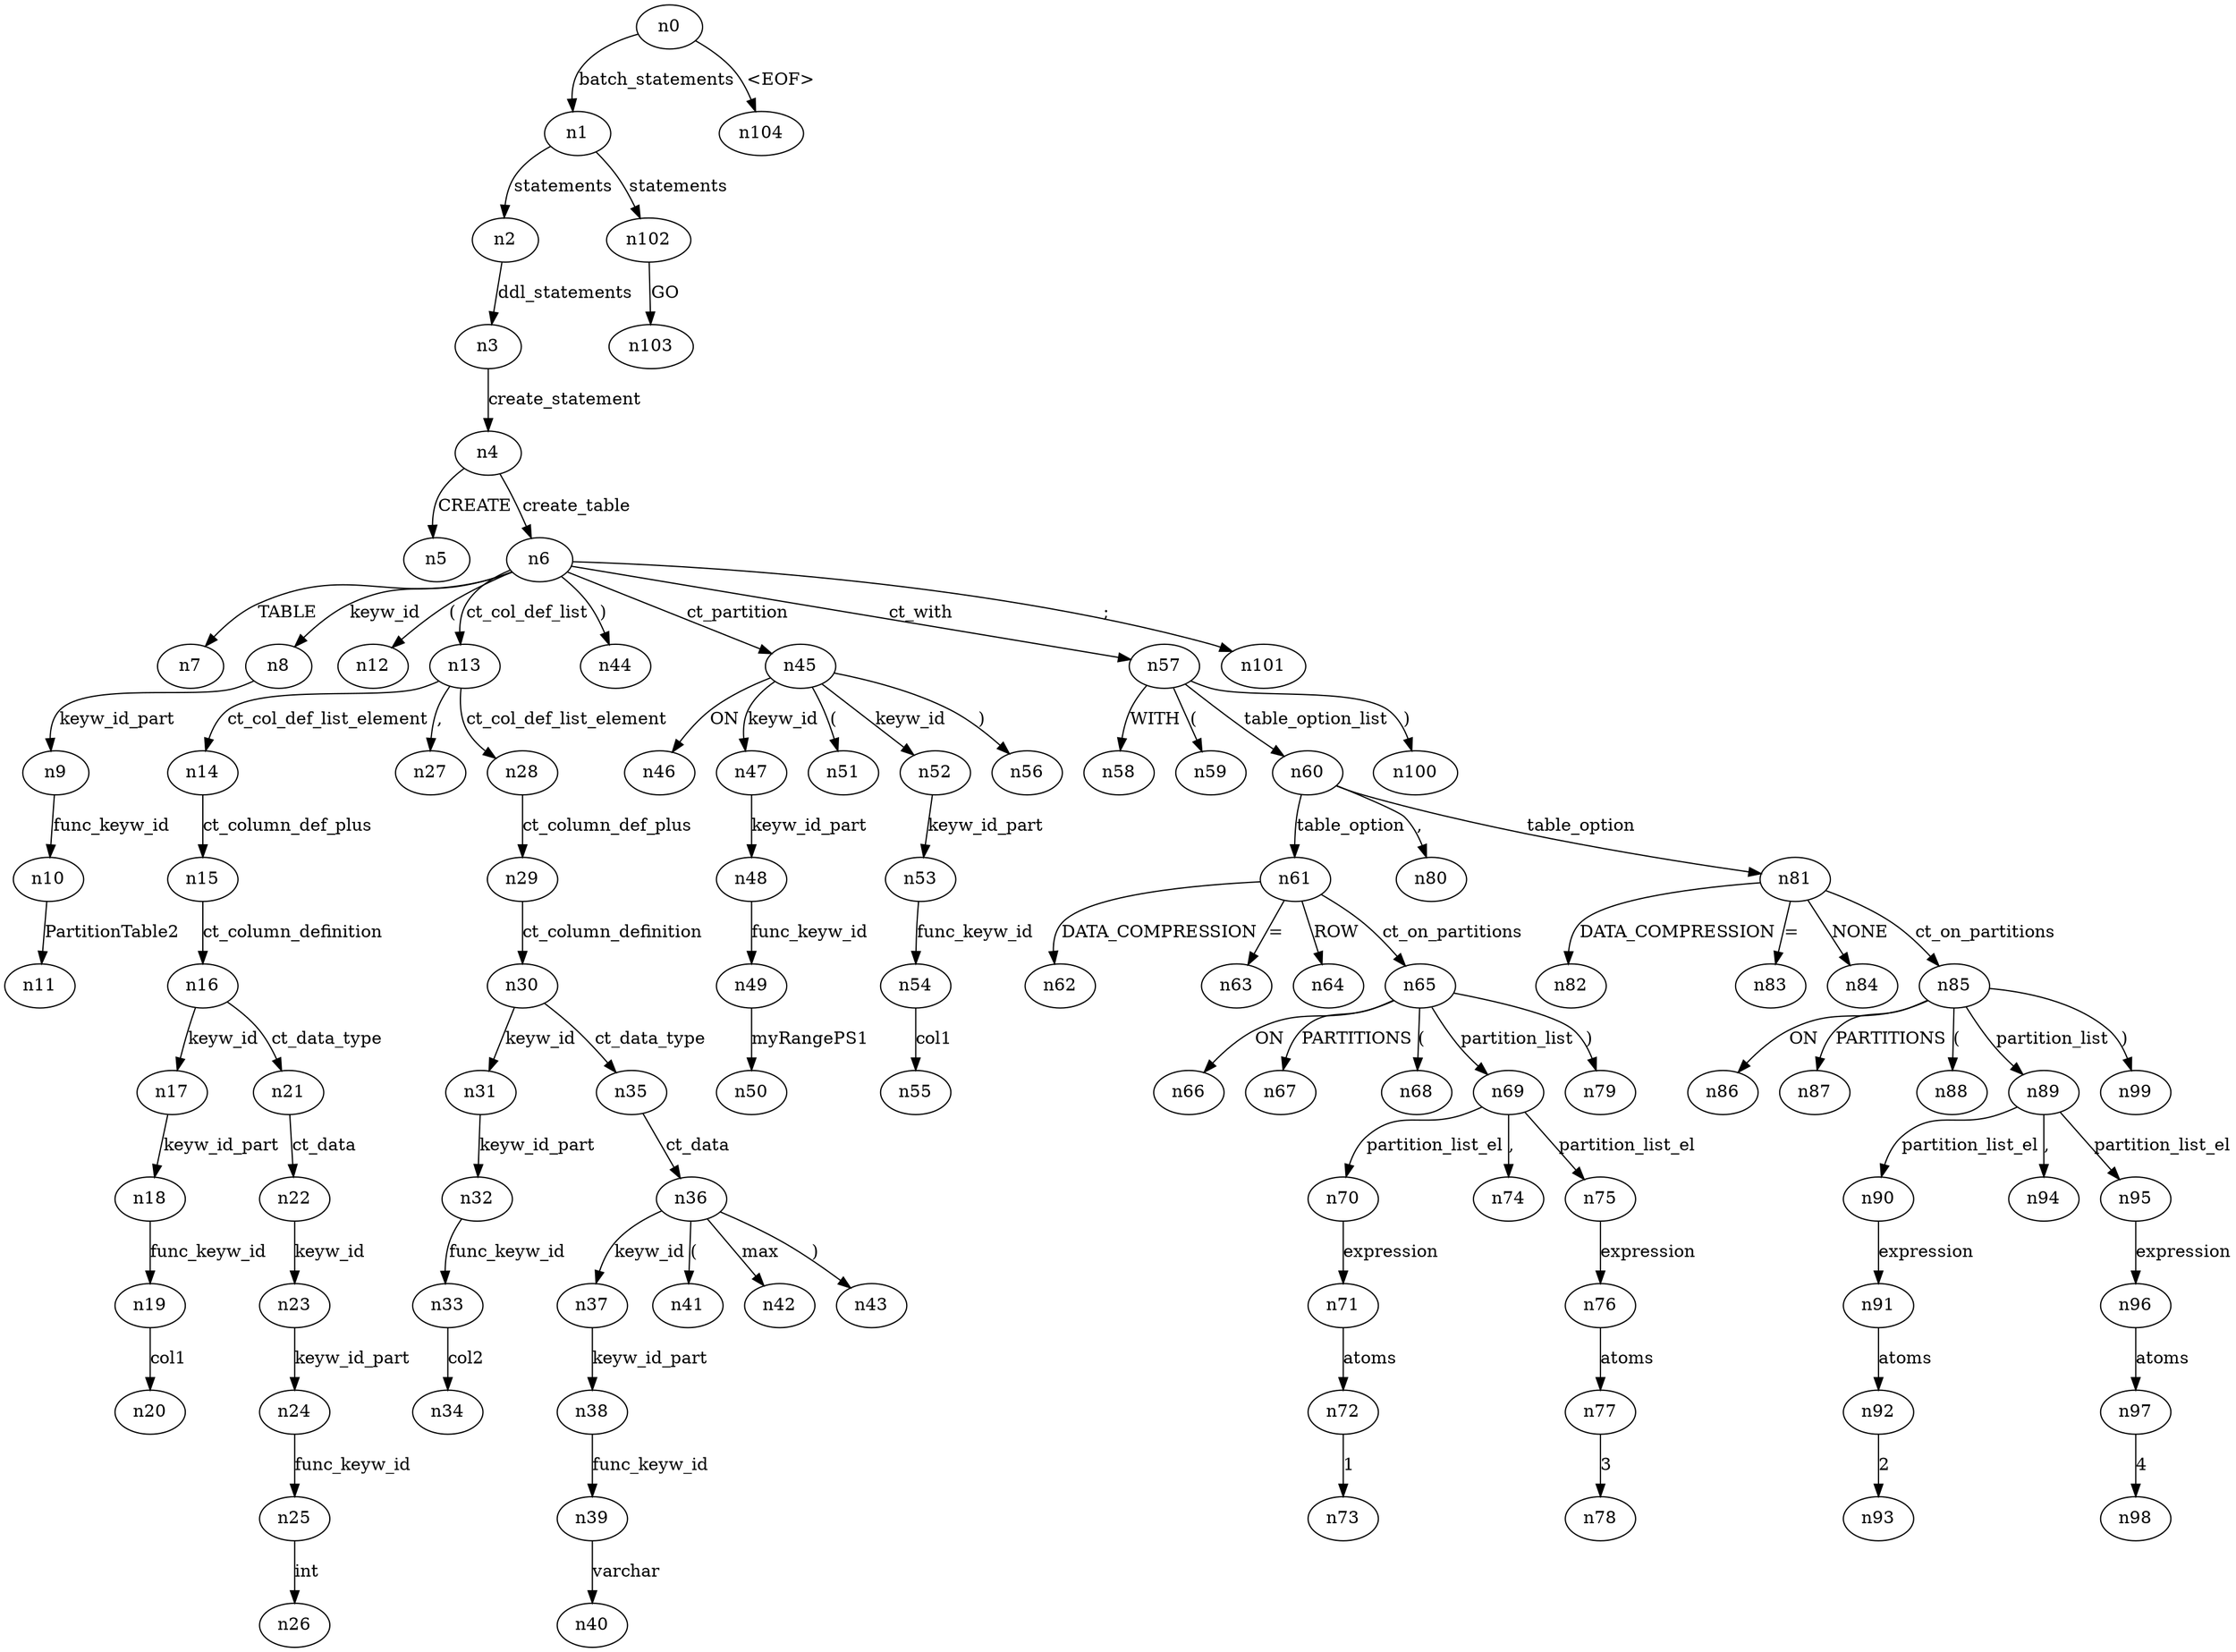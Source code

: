 digraph ParseTree {
  n0 -> n1 [label="batch_statements"];
  n1 -> n2 [label="statements"];
  n2 -> n3 [label="ddl_statements"];
  n3 -> n4 [label="create_statement"];
  n4 -> n5 [label="CREATE"];
  n4 -> n6 [label="create_table"];
  n6 -> n7 [label="TABLE"];
  n6 -> n8 [label="keyw_id"];
  n8 -> n9 [label="keyw_id_part"];
  n9 -> n10 [label="func_keyw_id"];
  n10 -> n11 [label="PartitionTable2"];
  n6 -> n12 [label="("];
  n6 -> n13 [label="ct_col_def_list"];
  n13 -> n14 [label="ct_col_def_list_element"];
  n14 -> n15 [label="ct_column_def_plus"];
  n15 -> n16 [label="ct_column_definition"];
  n16 -> n17 [label="keyw_id"];
  n17 -> n18 [label="keyw_id_part"];
  n18 -> n19 [label="func_keyw_id"];
  n19 -> n20 [label="col1"];
  n16 -> n21 [label="ct_data_type"];
  n21 -> n22 [label="ct_data"];
  n22 -> n23 [label="keyw_id"];
  n23 -> n24 [label="keyw_id_part"];
  n24 -> n25 [label="func_keyw_id"];
  n25 -> n26 [label="int"];
  n13 -> n27 [label=","];
  n13 -> n28 [label="ct_col_def_list_element"];
  n28 -> n29 [label="ct_column_def_plus"];
  n29 -> n30 [label="ct_column_definition"];
  n30 -> n31 [label="keyw_id"];
  n31 -> n32 [label="keyw_id_part"];
  n32 -> n33 [label="func_keyw_id"];
  n33 -> n34 [label="col2"];
  n30 -> n35 [label="ct_data_type"];
  n35 -> n36 [label="ct_data"];
  n36 -> n37 [label="keyw_id"];
  n37 -> n38 [label="keyw_id_part"];
  n38 -> n39 [label="func_keyw_id"];
  n39 -> n40 [label="varchar"];
  n36 -> n41 [label="("];
  n36 -> n42 [label="max"];
  n36 -> n43 [label=")"];
  n6 -> n44 [label=")"];
  n6 -> n45 [label="ct_partition"];
  n45 -> n46 [label="ON"];
  n45 -> n47 [label="keyw_id"];
  n47 -> n48 [label="keyw_id_part"];
  n48 -> n49 [label="func_keyw_id"];
  n49 -> n50 [label="myRangePS1"];
  n45 -> n51 [label="("];
  n45 -> n52 [label="keyw_id"];
  n52 -> n53 [label="keyw_id_part"];
  n53 -> n54 [label="func_keyw_id"];
  n54 -> n55 [label="col1"];
  n45 -> n56 [label=")"];
  n6 -> n57 [label="ct_with"];
  n57 -> n58 [label="WITH"];
  n57 -> n59 [label="("];
  n57 -> n60 [label="table_option_list"];
  n60 -> n61 [label="table_option"];
  n61 -> n62 [label="DATA_COMPRESSION"];
  n61 -> n63 [label="="];
  n61 -> n64 [label="ROW"];
  n61 -> n65 [label="ct_on_partitions"];
  n65 -> n66 [label="ON"];
  n65 -> n67 [label="PARTITIONS"];
  n65 -> n68 [label="("];
  n65 -> n69 [label="partition_list"];
  n69 -> n70 [label="partition_list_el"];
  n70 -> n71 [label="expression"];
  n71 -> n72 [label="atoms"];
  n72 -> n73 [label="1"];
  n69 -> n74 [label=","];
  n69 -> n75 [label="partition_list_el"];
  n75 -> n76 [label="expression"];
  n76 -> n77 [label="atoms"];
  n77 -> n78 [label="3"];
  n65 -> n79 [label=")"];
  n60 -> n80 [label=","];
  n60 -> n81 [label="table_option"];
  n81 -> n82 [label="DATA_COMPRESSION"];
  n81 -> n83 [label="="];
  n81 -> n84 [label="NONE"];
  n81 -> n85 [label="ct_on_partitions"];
  n85 -> n86 [label="ON"];
  n85 -> n87 [label="PARTITIONS"];
  n85 -> n88 [label="("];
  n85 -> n89 [label="partition_list"];
  n89 -> n90 [label="partition_list_el"];
  n90 -> n91 [label="expression"];
  n91 -> n92 [label="atoms"];
  n92 -> n93 [label="2"];
  n89 -> n94 [label=","];
  n89 -> n95 [label="partition_list_el"];
  n95 -> n96 [label="expression"];
  n96 -> n97 [label="atoms"];
  n97 -> n98 [label="4"];
  n85 -> n99 [label=")"];
  n57 -> n100 [label=")"];
  n6 -> n101 [label=";"];
  n1 -> n102 [label="statements"];
  n102 -> n103 [label="GO"];
  n0 -> n104 [label="<EOF>"];
}